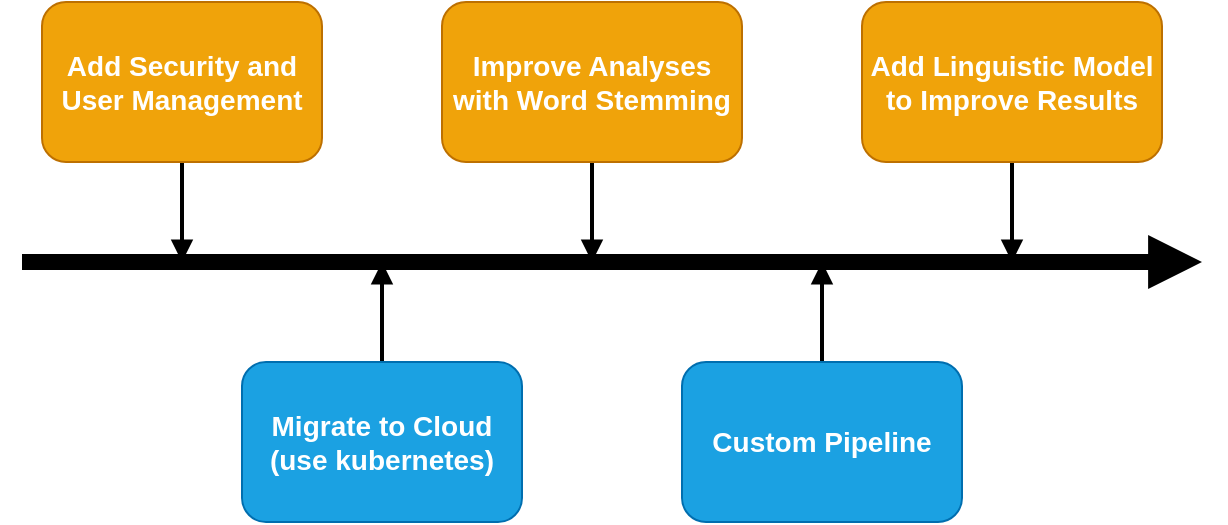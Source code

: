 <mxfile version="12.9.3" type="google"><diagram id="03OHZs05dH6g80Qi9XEp" name="Page-1"><mxGraphModel dx="1038" dy="575" grid="1" gridSize="10" guides="1" tooltips="1" connect="1" arrows="1" fold="1" page="1" pageScale="1" pageWidth="850" pageHeight="1100" math="0" shadow="0"><root><mxCell id="0"/><mxCell id="1" parent="0"/><mxCell id="KYWHflx3qYxO5Ro_giQz-1" value="" style="endArrow=block;html=1;strokeWidth=8;endFill=1;shadow=0;comic=0;rounded=1;jumpStyle=none;" edge="1" parent="1"><mxGeometry width="50" height="50" relative="1" as="geometry"><mxPoint x="130" y="320" as="sourcePoint"/><mxPoint x="720" y="320" as="targetPoint"/></mxGeometry></mxCell><mxCell id="KYWHflx3qYxO5Ro_giQz-5" style="edgeStyle=orthogonalEdgeStyle;rounded=1;comic=0;jumpStyle=none;orthogonalLoop=1;jettySize=auto;html=1;exitX=0.5;exitY=1;exitDx=0;exitDy=0;shadow=0;endArrow=block;endFill=1;strokeWidth=2;" edge="1" parent="1" source="KYWHflx3qYxO5Ro_giQz-2"><mxGeometry relative="1" as="geometry"><mxPoint x="210" y="320" as="targetPoint"/></mxGeometry></mxCell><mxCell id="KYWHflx3qYxO5Ro_giQz-2" value="Add Security and User Management" style="rounded=1;whiteSpace=wrap;html=1;fillColor=#f0a30a;strokeColor=#BD7000;fontStyle=1;fontSize=14;fontColor=#ffffff;" vertex="1" parent="1"><mxGeometry x="140" y="190" width="140" height="80" as="geometry"/></mxCell><mxCell id="KYWHflx3qYxO5Ro_giQz-4" style="edgeStyle=orthogonalEdgeStyle;rounded=1;comic=0;jumpStyle=none;orthogonalLoop=1;jettySize=auto;html=1;exitX=0.5;exitY=0;exitDx=0;exitDy=0;shadow=0;endArrow=block;endFill=1;strokeWidth=2;" edge="1" parent="1" source="KYWHflx3qYxO5Ro_giQz-3"><mxGeometry relative="1" as="geometry"><mxPoint x="310" y="320" as="targetPoint"/></mxGeometry></mxCell><mxCell id="KYWHflx3qYxO5Ro_giQz-3" value="Migrate to Cloud&lt;br style=&quot;font-size: 14px;&quot;&gt;(use kubernetes)" style="rounded=1;whiteSpace=wrap;html=1;fillColor=#1ba1e2;strokeColor=#006EAF;fontColor=#ffffff;fontStyle=1;fontSize=14;" vertex="1" parent="1"><mxGeometry x="240" y="370" width="140" height="80" as="geometry"/></mxCell><mxCell id="KYWHflx3qYxO5Ro_giQz-7" style="edgeStyle=orthogonalEdgeStyle;rounded=1;comic=0;jumpStyle=none;orthogonalLoop=1;jettySize=auto;html=1;exitX=0.5;exitY=1;exitDx=0;exitDy=0;shadow=0;endArrow=block;endFill=1;strokeWidth=2;fontSize=14;" edge="1" parent="1" source="KYWHflx3qYxO5Ro_giQz-6"><mxGeometry relative="1" as="geometry"><mxPoint x="415" y="320" as="targetPoint"/></mxGeometry></mxCell><mxCell id="KYWHflx3qYxO5Ro_giQz-6" value="Improve Analyses with Word Stemming" style="rounded=1;whiteSpace=wrap;html=1;fillColor=#f0a30a;strokeColor=#BD7000;fontStyle=1;fontSize=14;fontColor=#ffffff;" vertex="1" parent="1"><mxGeometry x="340" y="190" width="150" height="80" as="geometry"/></mxCell><mxCell id="KYWHflx3qYxO5Ro_giQz-8" style="edgeStyle=orthogonalEdgeStyle;rounded=1;comic=0;jumpStyle=none;orthogonalLoop=1;jettySize=auto;html=1;exitX=0.5;exitY=0;exitDx=0;exitDy=0;shadow=0;endArrow=block;endFill=1;strokeWidth=2;" edge="1" parent="1" source="KYWHflx3qYxO5Ro_giQz-9"><mxGeometry relative="1" as="geometry"><mxPoint x="530" y="320" as="targetPoint"/></mxGeometry></mxCell><mxCell id="KYWHflx3qYxO5Ro_giQz-9" value="Custom Pipeline" style="rounded=1;whiteSpace=wrap;html=1;fillColor=#1ba1e2;strokeColor=#006EAF;fontColor=#ffffff;fontStyle=1;fontSize=14;" vertex="1" parent="1"><mxGeometry x="460" y="370" width="140" height="80" as="geometry"/></mxCell><mxCell id="KYWHflx3qYxO5Ro_giQz-10" style="edgeStyle=orthogonalEdgeStyle;rounded=1;comic=0;jumpStyle=none;orthogonalLoop=1;jettySize=auto;html=1;exitX=0.5;exitY=1;exitDx=0;exitDy=0;shadow=0;endArrow=block;endFill=1;strokeWidth=2;fontSize=14;" edge="1" parent="1" source="KYWHflx3qYxO5Ro_giQz-11"><mxGeometry relative="1" as="geometry"><mxPoint x="625" y="320" as="targetPoint"/></mxGeometry></mxCell><mxCell id="KYWHflx3qYxO5Ro_giQz-11" value="Add Linguistic Model to Improve Results" style="rounded=1;whiteSpace=wrap;html=1;fillColor=#f0a30a;strokeColor=#BD7000;fontStyle=1;fontSize=14;fontColor=#ffffff;" vertex="1" parent="1"><mxGeometry x="550" y="190" width="150" height="80" as="geometry"/></mxCell></root></mxGraphModel></diagram></mxfile>